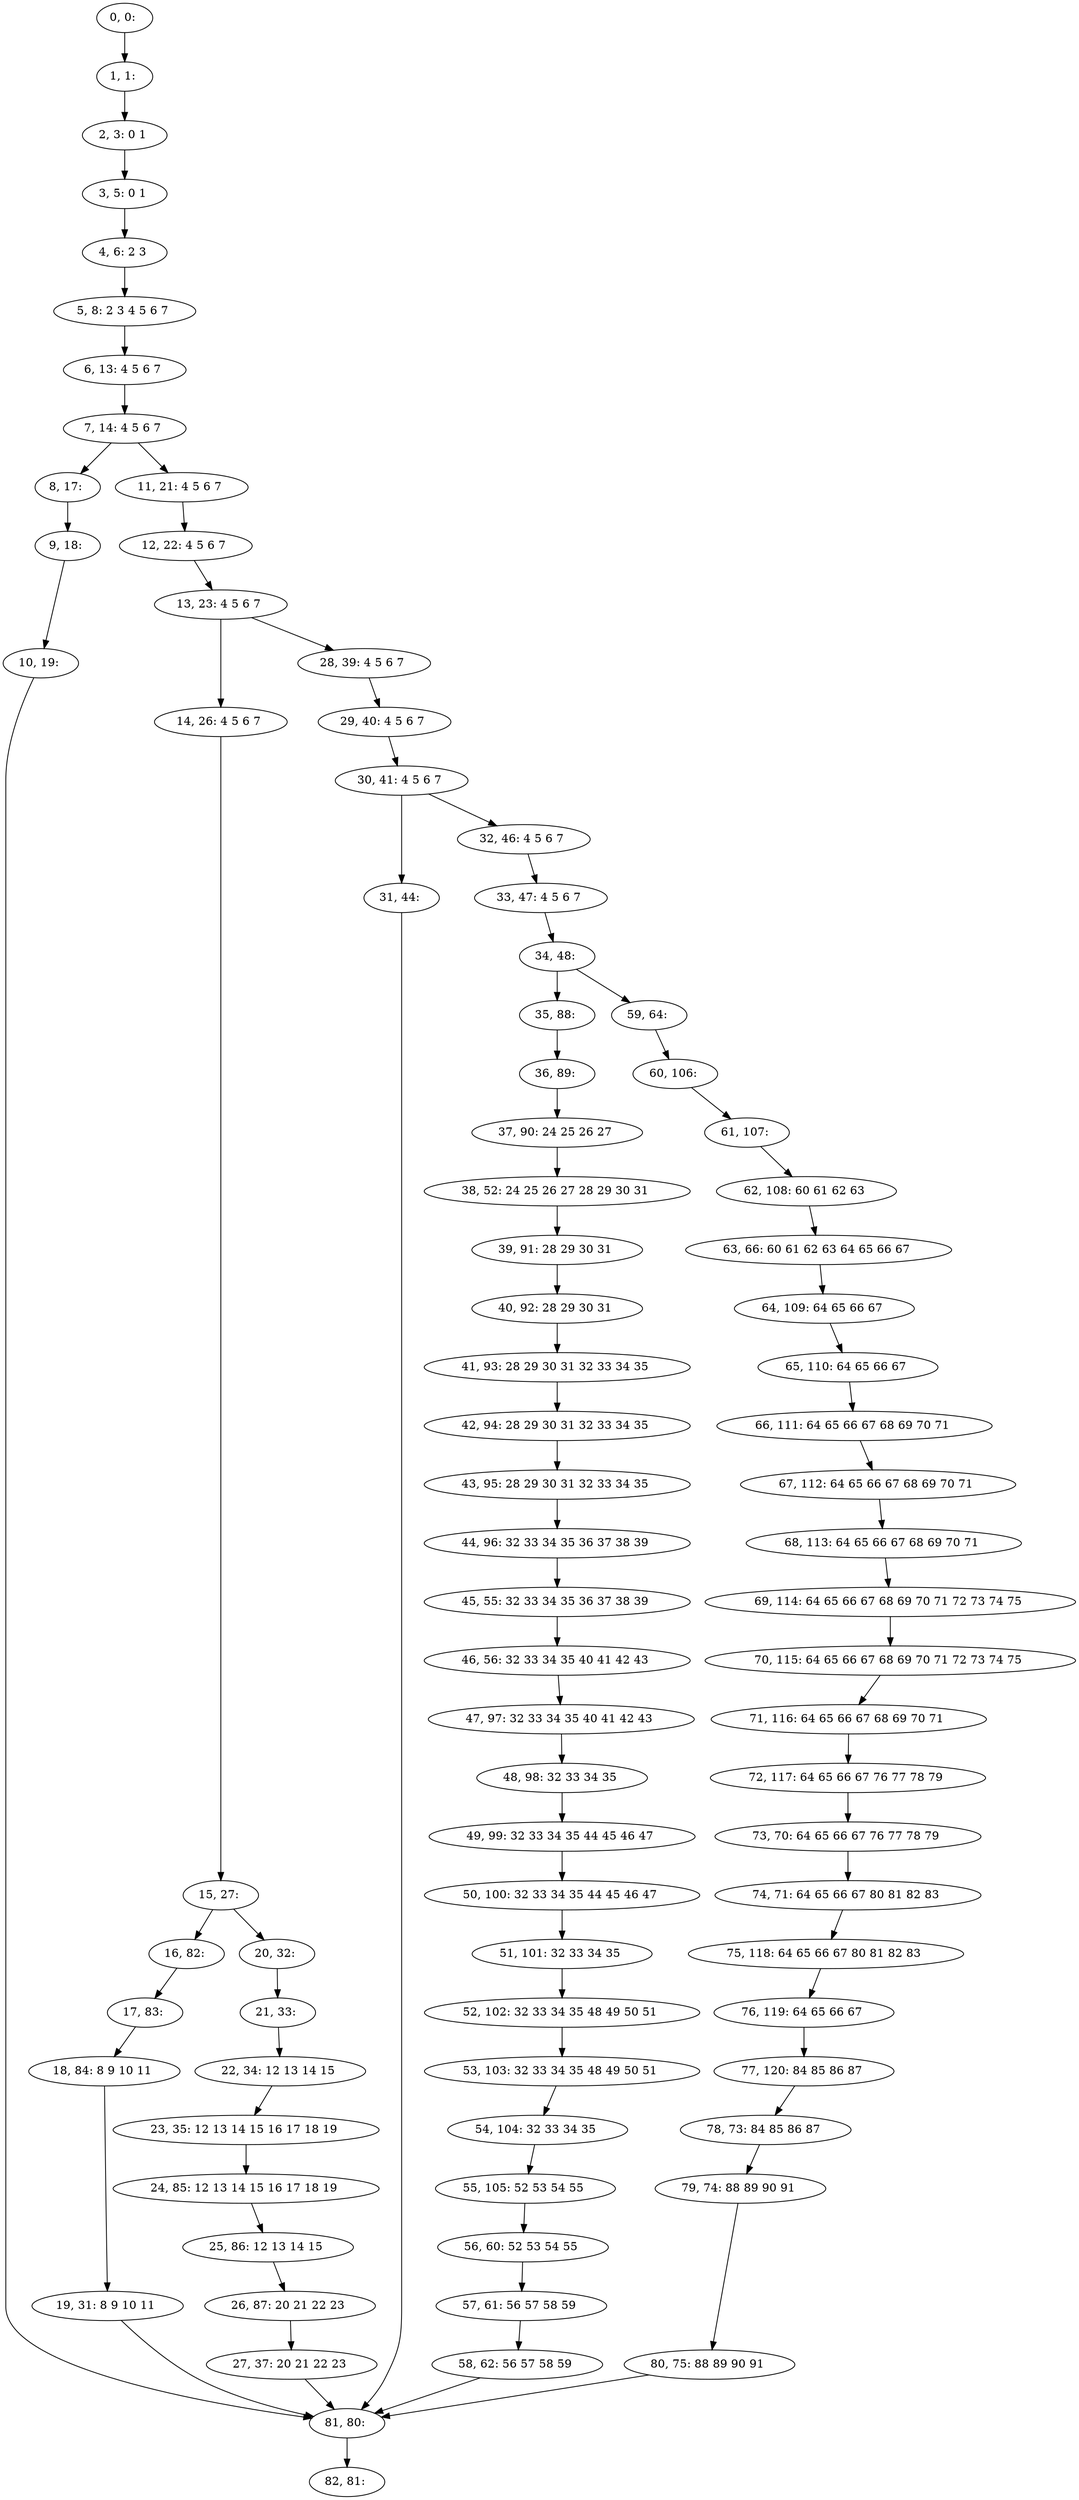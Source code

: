 digraph G {
0[label="0, 0: "];
1[label="1, 1: "];
2[label="2, 3: 0 1 "];
3[label="3, 5: 0 1 "];
4[label="4, 6: 2 3 "];
5[label="5, 8: 2 3 4 5 6 7 "];
6[label="6, 13: 4 5 6 7 "];
7[label="7, 14: 4 5 6 7 "];
8[label="8, 17: "];
9[label="9, 18: "];
10[label="10, 19: "];
11[label="11, 21: 4 5 6 7 "];
12[label="12, 22: 4 5 6 7 "];
13[label="13, 23: 4 5 6 7 "];
14[label="14, 26: 4 5 6 7 "];
15[label="15, 27: "];
16[label="16, 82: "];
17[label="17, 83: "];
18[label="18, 84: 8 9 10 11 "];
19[label="19, 31: 8 9 10 11 "];
20[label="20, 32: "];
21[label="21, 33: "];
22[label="22, 34: 12 13 14 15 "];
23[label="23, 35: 12 13 14 15 16 17 18 19 "];
24[label="24, 85: 12 13 14 15 16 17 18 19 "];
25[label="25, 86: 12 13 14 15 "];
26[label="26, 87: 20 21 22 23 "];
27[label="27, 37: 20 21 22 23 "];
28[label="28, 39: 4 5 6 7 "];
29[label="29, 40: 4 5 6 7 "];
30[label="30, 41: 4 5 6 7 "];
31[label="31, 44: "];
32[label="32, 46: 4 5 6 7 "];
33[label="33, 47: 4 5 6 7 "];
34[label="34, 48: "];
35[label="35, 88: "];
36[label="36, 89: "];
37[label="37, 90: 24 25 26 27 "];
38[label="38, 52: 24 25 26 27 28 29 30 31 "];
39[label="39, 91: 28 29 30 31 "];
40[label="40, 92: 28 29 30 31 "];
41[label="41, 93: 28 29 30 31 32 33 34 35 "];
42[label="42, 94: 28 29 30 31 32 33 34 35 "];
43[label="43, 95: 28 29 30 31 32 33 34 35 "];
44[label="44, 96: 32 33 34 35 36 37 38 39 "];
45[label="45, 55: 32 33 34 35 36 37 38 39 "];
46[label="46, 56: 32 33 34 35 40 41 42 43 "];
47[label="47, 97: 32 33 34 35 40 41 42 43 "];
48[label="48, 98: 32 33 34 35 "];
49[label="49, 99: 32 33 34 35 44 45 46 47 "];
50[label="50, 100: 32 33 34 35 44 45 46 47 "];
51[label="51, 101: 32 33 34 35 "];
52[label="52, 102: 32 33 34 35 48 49 50 51 "];
53[label="53, 103: 32 33 34 35 48 49 50 51 "];
54[label="54, 104: 32 33 34 35 "];
55[label="55, 105: 52 53 54 55 "];
56[label="56, 60: 52 53 54 55 "];
57[label="57, 61: 56 57 58 59 "];
58[label="58, 62: 56 57 58 59 "];
59[label="59, 64: "];
60[label="60, 106: "];
61[label="61, 107: "];
62[label="62, 108: 60 61 62 63 "];
63[label="63, 66: 60 61 62 63 64 65 66 67 "];
64[label="64, 109: 64 65 66 67 "];
65[label="65, 110: 64 65 66 67 "];
66[label="66, 111: 64 65 66 67 68 69 70 71 "];
67[label="67, 112: 64 65 66 67 68 69 70 71 "];
68[label="68, 113: 64 65 66 67 68 69 70 71 "];
69[label="69, 114: 64 65 66 67 68 69 70 71 72 73 74 75 "];
70[label="70, 115: 64 65 66 67 68 69 70 71 72 73 74 75 "];
71[label="71, 116: 64 65 66 67 68 69 70 71 "];
72[label="72, 117: 64 65 66 67 76 77 78 79 "];
73[label="73, 70: 64 65 66 67 76 77 78 79 "];
74[label="74, 71: 64 65 66 67 80 81 82 83 "];
75[label="75, 118: 64 65 66 67 80 81 82 83 "];
76[label="76, 119: 64 65 66 67 "];
77[label="77, 120: 84 85 86 87 "];
78[label="78, 73: 84 85 86 87 "];
79[label="79, 74: 88 89 90 91 "];
80[label="80, 75: 88 89 90 91 "];
81[label="81, 80: "];
82[label="82, 81: "];
0->1 ;
1->2 ;
2->3 ;
3->4 ;
4->5 ;
5->6 ;
6->7 ;
7->8 ;
7->11 ;
8->9 ;
9->10 ;
10->81 ;
11->12 ;
12->13 ;
13->14 ;
13->28 ;
14->15 ;
15->16 ;
15->20 ;
16->17 ;
17->18 ;
18->19 ;
19->81 ;
20->21 ;
21->22 ;
22->23 ;
23->24 ;
24->25 ;
25->26 ;
26->27 ;
27->81 ;
28->29 ;
29->30 ;
30->31 ;
30->32 ;
31->81 ;
32->33 ;
33->34 ;
34->35 ;
34->59 ;
35->36 ;
36->37 ;
37->38 ;
38->39 ;
39->40 ;
40->41 ;
41->42 ;
42->43 ;
43->44 ;
44->45 ;
45->46 ;
46->47 ;
47->48 ;
48->49 ;
49->50 ;
50->51 ;
51->52 ;
52->53 ;
53->54 ;
54->55 ;
55->56 ;
56->57 ;
57->58 ;
58->81 ;
59->60 ;
60->61 ;
61->62 ;
62->63 ;
63->64 ;
64->65 ;
65->66 ;
66->67 ;
67->68 ;
68->69 ;
69->70 ;
70->71 ;
71->72 ;
72->73 ;
73->74 ;
74->75 ;
75->76 ;
76->77 ;
77->78 ;
78->79 ;
79->80 ;
80->81 ;
81->82 ;
}
